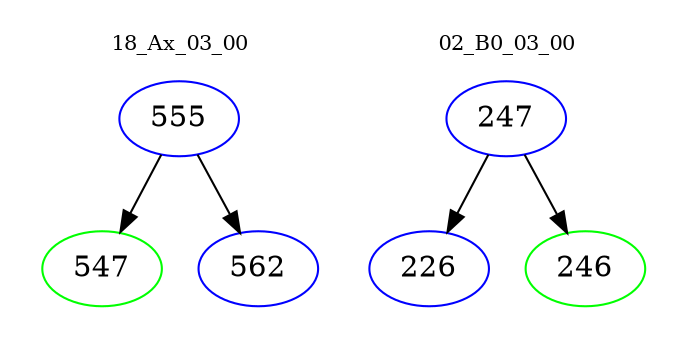 digraph{
subgraph cluster_0 {
color = white
label = "18_Ax_03_00";
fontsize=10;
T0_555 [label="555", color="blue"]
T0_555 -> T0_547 [color="black"]
T0_547 [label="547", color="green"]
T0_555 -> T0_562 [color="black"]
T0_562 [label="562", color="blue"]
}
subgraph cluster_1 {
color = white
label = "02_B0_03_00";
fontsize=10;
T1_247 [label="247", color="blue"]
T1_247 -> T1_226 [color="black"]
T1_226 [label="226", color="blue"]
T1_247 -> T1_246 [color="black"]
T1_246 [label="246", color="green"]
}
}
